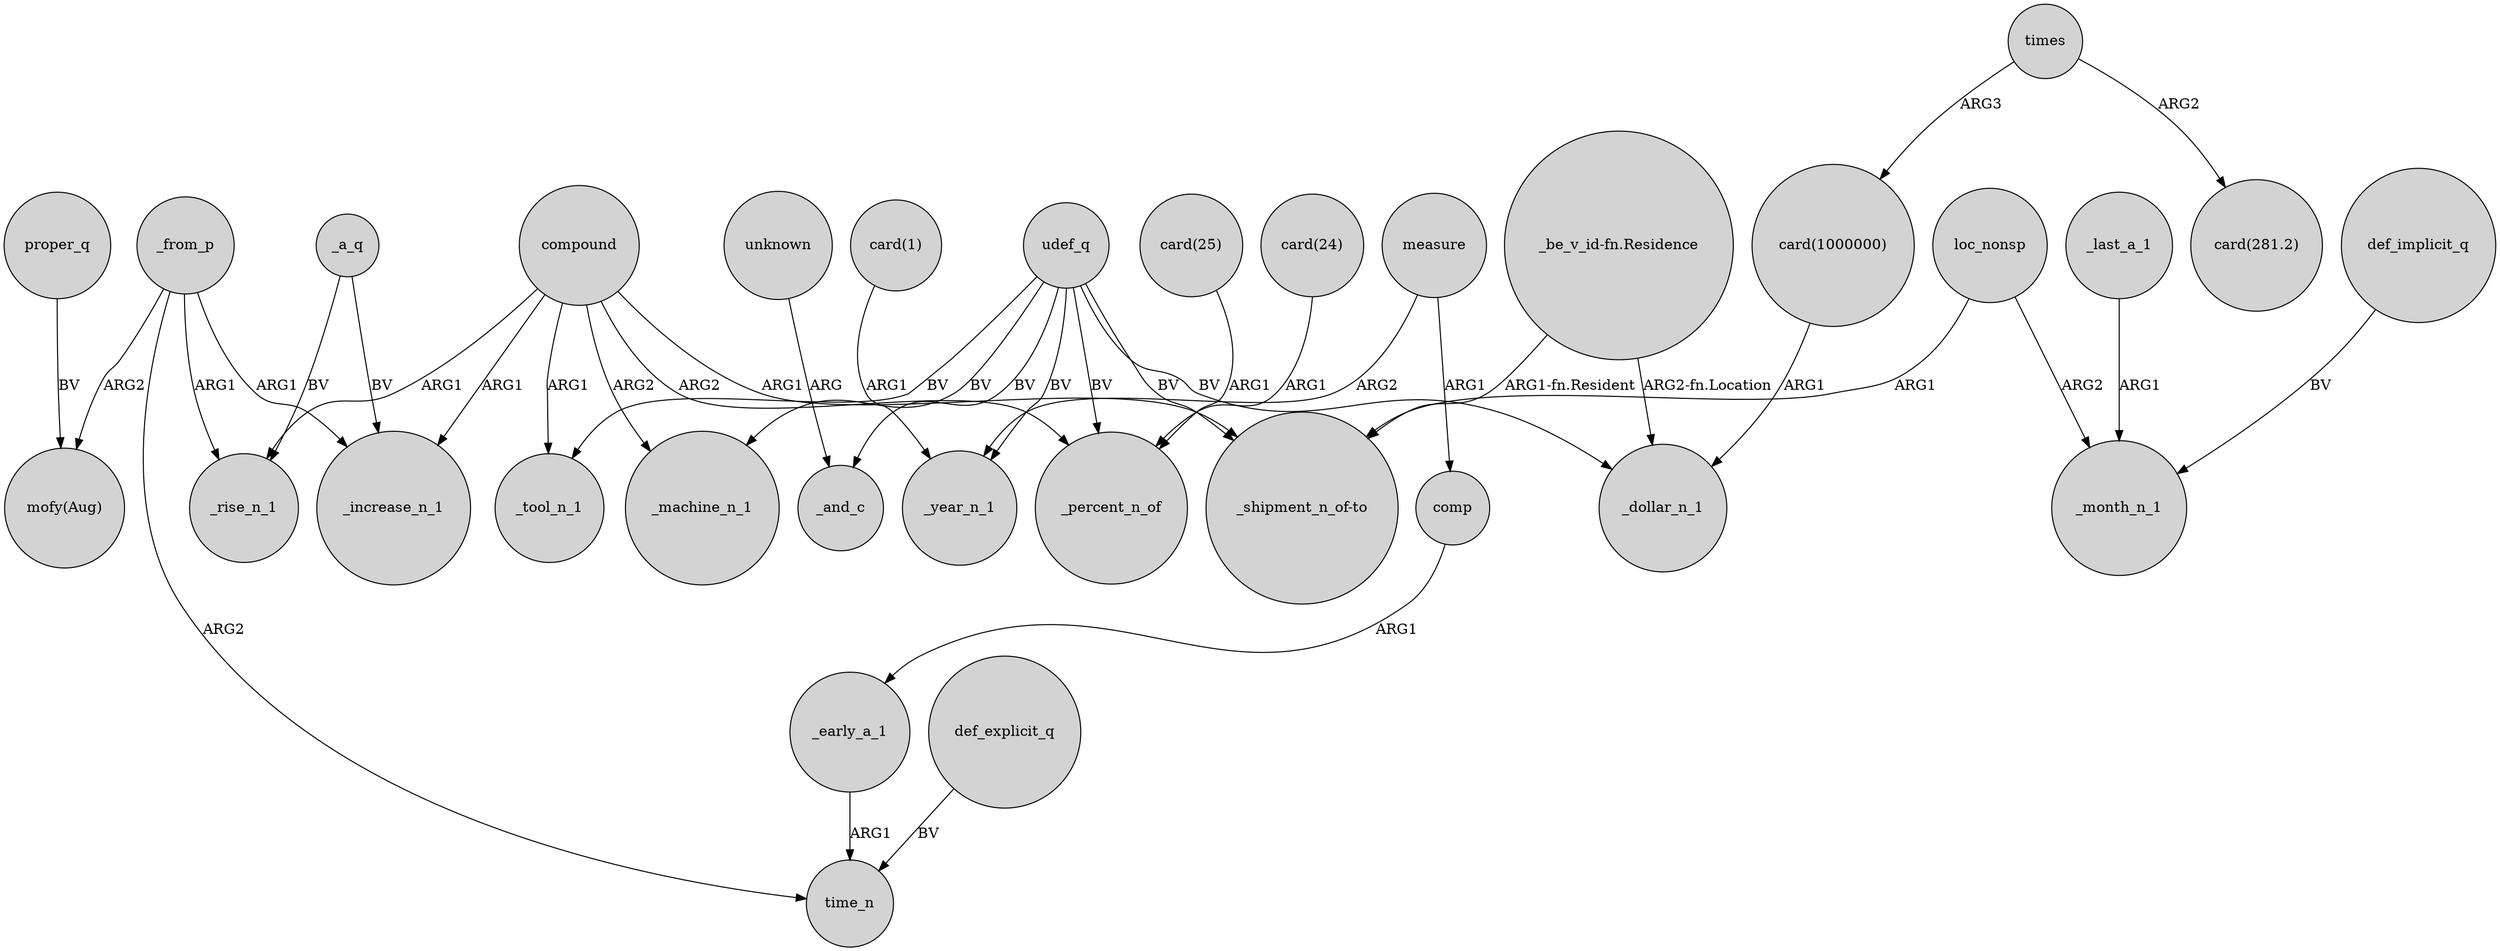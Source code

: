 digraph {
	node [shape=circle style=filled]
	_early_a_1 -> time_n [label=ARG1]
	_a_q -> _rise_n_1 [label=BV]
	def_implicit_q -> _month_n_1 [label=BV]
	compound -> _increase_n_1 [label=ARG1]
	compound -> _tool_n_1 [label=ARG1]
	_last_a_1 -> _month_n_1 [label=ARG1]
	compound -> _rise_n_1 [label=ARG1]
	"card(1)" -> _year_n_1 [label=ARG1]
	"card(25)" -> _percent_n_of [label=ARG1]
	times -> "card(1000000)" [label=ARG3]
	proper_q -> "mofy(Aug)" [label=BV]
	comp -> _early_a_1 [label=ARG1]
	_from_p -> time_n [label=ARG2]
	udef_q -> _and_c [label=BV]
	unknown -> _and_c [label=ARG]
	loc_nonsp -> _month_n_1 [label=ARG2]
	measure -> _year_n_1 [label=ARG2]
	loc_nonsp -> "_shipment_n_of-to" [label=ARG1]
	udef_q -> _machine_n_1 [label=BV]
	udef_q -> _percent_n_of [label=BV]
	compound -> _percent_n_of [label=ARG2]
	udef_q -> _dollar_n_1 [label=BV]
	"card(1000000)" -> _dollar_n_1 [label=ARG1]
	_from_p -> _increase_n_1 [label=ARG1]
	_from_p -> _rise_n_1 [label=ARG1]
	"_be_v_id-fn.Residence" -> "_shipment_n_of-to" [label="ARG1-fn.Resident"]
	measure -> comp [label=ARG1]
	_a_q -> _increase_n_1 [label=BV]
	def_explicit_q -> time_n [label=BV]
	compound -> "_shipment_n_of-to" [label=ARG1]
	udef_q -> _year_n_1 [label=BV]
	compound -> _machine_n_1 [label=ARG2]
	_from_p -> "mofy(Aug)" [label=ARG2]
	"_be_v_id-fn.Residence" -> _dollar_n_1 [label="ARG2-fn.Location"]
	udef_q -> _tool_n_1 [label=BV]
	"card(24)" -> _percent_n_of [label=ARG1]
	times -> "card(281.2)" [label=ARG2]
	udef_q -> "_shipment_n_of-to" [label=BV]
}
